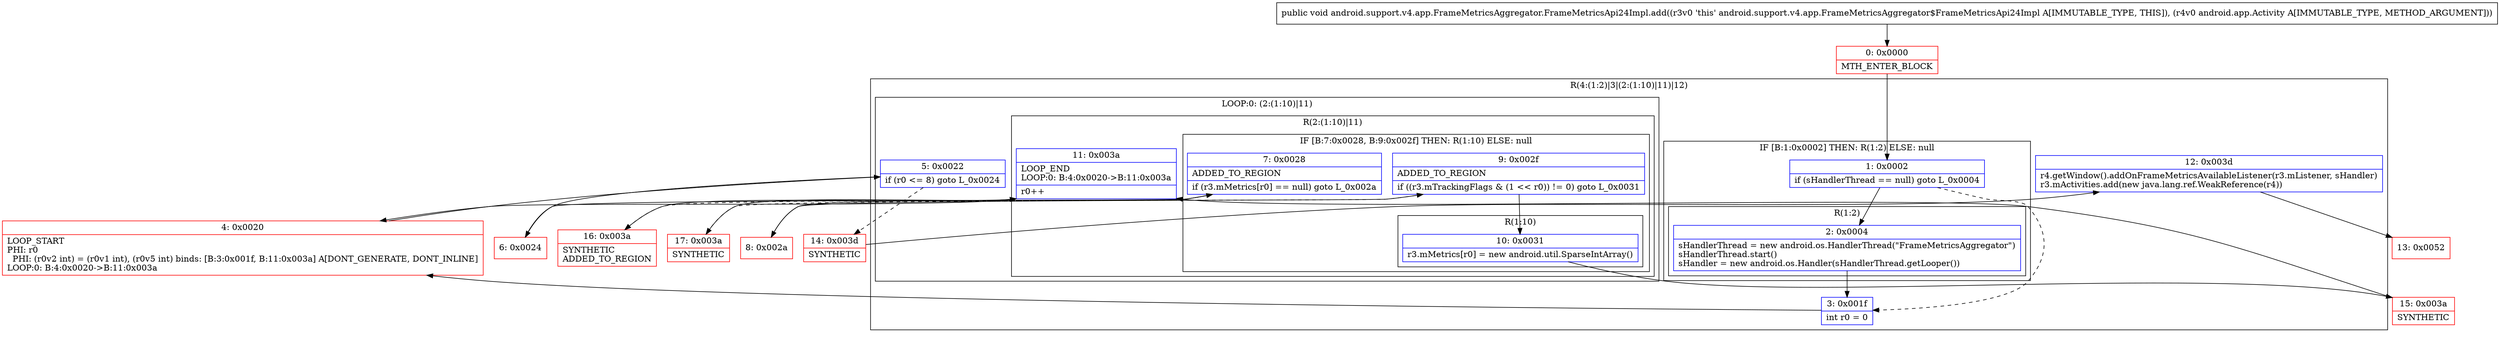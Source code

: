 digraph "CFG forandroid.support.v4.app.FrameMetricsAggregator.FrameMetricsApi24Impl.add(Landroid\/app\/Activity;)V" {
subgraph cluster_Region_409271174 {
label = "R(4:(1:2)|3|(2:(1:10)|11)|12)";
node [shape=record,color=blue];
subgraph cluster_IfRegion_461457792 {
label = "IF [B:1:0x0002] THEN: R(1:2) ELSE: null";
node [shape=record,color=blue];
Node_1 [shape=record,label="{1\:\ 0x0002|if (sHandlerThread == null) goto L_0x0004\l}"];
subgraph cluster_Region_1841384467 {
label = "R(1:2)";
node [shape=record,color=blue];
Node_2 [shape=record,label="{2\:\ 0x0004|sHandlerThread = new android.os.HandlerThread(\"FrameMetricsAggregator\")\lsHandlerThread.start()\lsHandler = new android.os.Handler(sHandlerThread.getLooper())\l}"];
}
}
Node_3 [shape=record,label="{3\:\ 0x001f|int r0 = 0\l}"];
subgraph cluster_LoopRegion_618757260 {
label = "LOOP:0: (2:(1:10)|11)";
node [shape=record,color=blue];
Node_5 [shape=record,label="{5\:\ 0x0022|if (r0 \<= 8) goto L_0x0024\l}"];
subgraph cluster_Region_968464672 {
label = "R(2:(1:10)|11)";
node [shape=record,color=blue];
subgraph cluster_IfRegion_504147561 {
label = "IF [B:7:0x0028, B:9:0x002f] THEN: R(1:10) ELSE: null";
node [shape=record,color=blue];
Node_7 [shape=record,label="{7\:\ 0x0028|ADDED_TO_REGION\l|if (r3.mMetrics[r0] == null) goto L_0x002a\l}"];
Node_9 [shape=record,label="{9\:\ 0x002f|ADDED_TO_REGION\l|if ((r3.mTrackingFlags & (1 \<\< r0)) != 0) goto L_0x0031\l}"];
subgraph cluster_Region_562814693 {
label = "R(1:10)";
node [shape=record,color=blue];
Node_10 [shape=record,label="{10\:\ 0x0031|r3.mMetrics[r0] = new android.util.SparseIntArray()\l}"];
}
}
Node_11 [shape=record,label="{11\:\ 0x003a|LOOP_END\lLOOP:0: B:4:0x0020\-\>B:11:0x003a\l|r0++\l}"];
}
}
Node_12 [shape=record,label="{12\:\ 0x003d|r4.getWindow().addOnFrameMetricsAvailableListener(r3.mListener, sHandler)\lr3.mActivities.add(new java.lang.ref.WeakReference(r4))\l}"];
}
Node_0 [shape=record,color=red,label="{0\:\ 0x0000|MTH_ENTER_BLOCK\l}"];
Node_4 [shape=record,color=red,label="{4\:\ 0x0020|LOOP_START\lPHI: r0 \l  PHI: (r0v2 int) = (r0v1 int), (r0v5 int) binds: [B:3:0x001f, B:11:0x003a] A[DONT_GENERATE, DONT_INLINE]\lLOOP:0: B:4:0x0020\-\>B:11:0x003a\l}"];
Node_6 [shape=record,color=red,label="{6\:\ 0x0024}"];
Node_8 [shape=record,color=red,label="{8\:\ 0x002a}"];
Node_13 [shape=record,color=red,label="{13\:\ 0x0052}"];
Node_14 [shape=record,color=red,label="{14\:\ 0x003d|SYNTHETIC\l}"];
Node_15 [shape=record,color=red,label="{15\:\ 0x003a|SYNTHETIC\l}"];
Node_16 [shape=record,color=red,label="{16\:\ 0x003a|SYNTHETIC\lADDED_TO_REGION\l}"];
Node_17 [shape=record,color=red,label="{17\:\ 0x003a|SYNTHETIC\l}"];
MethodNode[shape=record,label="{public void android.support.v4.app.FrameMetricsAggregator.FrameMetricsApi24Impl.add((r3v0 'this' android.support.v4.app.FrameMetricsAggregator$FrameMetricsApi24Impl A[IMMUTABLE_TYPE, THIS]), (r4v0 android.app.Activity A[IMMUTABLE_TYPE, METHOD_ARGUMENT])) }"];
MethodNode -> Node_0;
Node_1 -> Node_2;
Node_1 -> Node_3[style=dashed];
Node_2 -> Node_3;
Node_3 -> Node_4;
Node_5 -> Node_6;
Node_5 -> Node_14[style=dashed];
Node_7 -> Node_8;
Node_7 -> Node_16[style=dashed];
Node_9 -> Node_10;
Node_9 -> Node_17[style=dashed];
Node_10 -> Node_15;
Node_11 -> Node_4;
Node_12 -> Node_13;
Node_0 -> Node_1;
Node_4 -> Node_5;
Node_6 -> Node_7;
Node_8 -> Node_9;
Node_14 -> Node_12;
Node_15 -> Node_11;
Node_16 -> Node_11;
Node_17 -> Node_11;
}

